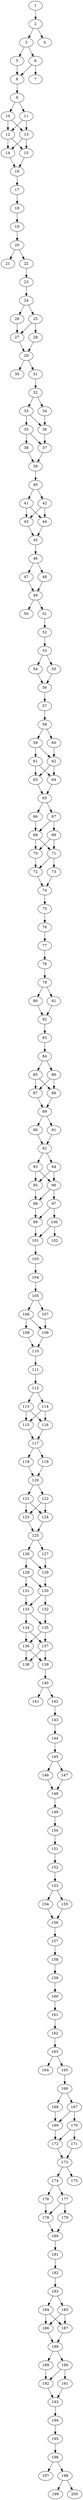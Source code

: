 // DAG automatically generated by daggen at Wed Apr 12 12:22:22 2017
// ./daggen --dot -n 200 --jump=1 --fat=0.2 --regularity=0.2 --density=0.8 
digraph G {
  1 [size="23287022073", alpha="0.15"]
  1 -> 2 [size ="411041792"]
  2 [size="68719476736", alpha="0.03"]
  2 -> 3 [size ="134217728"]
  2 -> 4 [size ="134217728"]
  3 [size="25702078292", alpha="0.02"]
  3 -> 5 [size ="33554432"]
  3 -> 6 [size ="33554432"]
  4 [size="323381418100", alpha="0.09"]
  5 [size="10416735388", alpha="0.19"]
  5 -> 8 [size ="301989888"]
  6 [size="46157396442", alpha="0.19"]
  6 -> 7 [size ="75497472"]
  6 -> 8 [size ="75497472"]
  7 [size="8589934592", alpha="0.03"]
  8 [size="89449755885", alpha="0.17"]
  8 -> 9 [size ="75497472"]
  9 [size="430332331409", alpha="0.18"]
  9 -> 10 [size ="411041792"]
  9 -> 11 [size ="411041792"]
  10 [size="14789613411", alpha="0.13"]
  10 -> 12 [size ="411041792"]
  10 -> 13 [size ="411041792"]
  11 [size="1073741824000", alpha="0.14"]
  11 -> 12 [size ="838860800"]
  11 -> 13 [size ="838860800"]
  12 [size="1746953540", alpha="0.12"]
  12 -> 14 [size ="33554432"]
  12 -> 15 [size ="33554432"]
  13 [size="7808866227", alpha="0.08"]
  13 -> 14 [size ="134217728"]
  13 -> 15 [size ="134217728"]
  14 [size="7117609826", alpha="0.06"]
  14 -> 16 [size ="134217728"]
  15 [size="8094695973", alpha="0.15"]
  15 -> 16 [size ="301989888"]
  16 [size="8589934592", alpha="0.15"]
  16 -> 17 [size ="33554432"]
  17 [size="284901174844", alpha="0.07"]
  17 -> 18 [size ="536870912"]
  18 [size="24174934298", alpha="0.14"]
  18 -> 19 [size ="536870912"]
  19 [size="134217728000", alpha="0.09"]
  19 -> 20 [size ="209715200"]
  20 [size="12069315533", alpha="0.15"]
  20 -> 21 [size ="301989888"]
  20 -> 22 [size ="301989888"]
  21 [size="300394234551", alpha="0.14"]
  22 [size="7282379225", alpha="0.18"]
  22 -> 23 [size ="209715200"]
  23 [size="546113825208", alpha="0.18"]
  23 -> 24 [size ="679477248"]
  24 [size="9994838996", alpha="0.07"]
  24 -> 25 [size ="411041792"]
  24 -> 26 [size ="411041792"]
  25 [size="185557488459", alpha="0.05"]
  25 -> 27 [size ="301989888"]
  25 -> 28 [size ="301989888"]
  26 [size="37526588078", alpha="0.08"]
  26 -> 27 [size ="838860800"]
  27 [size="134217728000", alpha="0.17"]
  27 -> 29 [size ="209715200"]
  28 [size="48837820528", alpha="0.07"]
  28 -> 29 [size ="838860800"]
  29 [size="231928233984", alpha="0.17"]
  29 -> 30 [size ="301989888"]
  29 -> 31 [size ="301989888"]
  30 [size="28991029248", alpha="0.20"]
  31 [size="6471759439", alpha="0.00"]
  31 -> 32 [size ="209715200"]
  32 [size="549755813888", alpha="0.04"]
  32 -> 33 [size ="536870912"]
  32 -> 34 [size ="536870912"]
  33 [size="8023395751", alpha="0.16"]
  33 -> 35 [size ="679477248"]
  33 -> 36 [size ="679477248"]
  34 [size="549755813888", alpha="0.01"]
  34 -> 36 [size ="536870912"]
  35 [size="549755813888", alpha="0.12"]
  35 -> 37 [size ="536870912"]
  35 -> 38 [size ="536870912"]
  36 [size="757601075123", alpha="0.08"]
  36 -> 37 [size ="838860800"]
  37 [size="831238148", alpha="0.07"]
  37 -> 39 [size ="75497472"]
  38 [size="45989473343", alpha="0.10"]
  38 -> 39 [size ="33554432"]
  39 [size="4163997667", alpha="0.02"]
  39 -> 40 [size ="209715200"]
  40 [size="1067978469849", alpha="0.13"]
  40 -> 41 [size ="679477248"]
  40 -> 42 [size ="679477248"]
  41 [size="41319123766", alpha="0.14"]
  41 -> 43 [size ="838860800"]
  41 -> 44 [size ="838860800"]
  42 [size="77604213138", alpha="0.17"]
  42 -> 43 [size ="75497472"]
  42 -> 44 [size ="75497472"]
  43 [size="549755813888", alpha="0.13"]
  43 -> 45 [size ="536870912"]
  44 [size="57330375285", alpha="0.06"]
  44 -> 45 [size ="75497472"]
  45 [size="231928233984", alpha="0.12"]
  45 -> 46 [size ="301989888"]
  46 [size="68719476736", alpha="0.12"]
  46 -> 47 [size ="134217728"]
  46 -> 48 [size ="134217728"]
  47 [size="77180676642", alpha="0.19"]
  47 -> 49 [size ="75497472"]
  48 [size="26010726817", alpha="0.11"]
  48 -> 49 [size ="411041792"]
  49 [size="549755813888", alpha="0.17"]
  49 -> 50 [size ="536870912"]
  49 -> 51 [size ="536870912"]
  50 [size="549755813888", alpha="0.07"]
  51 [size="209471022592", alpha="0.18"]
  51 -> 52 [size ="536870912"]
  52 [size="368293445632", alpha="0.01"]
  52 -> 53 [size ="411041792"]
  53 [size="7240673564", alpha="0.11"]
  53 -> 54 [size ="134217728"]
  53 -> 55 [size ="134217728"]
  54 [size="26809678452", alpha="0.18"]
  54 -> 56 [size ="536870912"]
  55 [size="11973859720", alpha="0.19"]
  55 -> 56 [size ="209715200"]
  56 [size="543807365058", alpha="0.12"]
  56 -> 57 [size ="679477248"]
  57 [size="134217728000", alpha="0.02"]
  57 -> 58 [size ="209715200"]
  58 [size="9344358579", alpha="0.12"]
  58 -> 59 [size ="679477248"]
  58 -> 60 [size ="679477248"]
  59 [size="107174342376", alpha="0.16"]
  59 -> 61 [size ="134217728"]
  59 -> 62 [size ="134217728"]
  60 [size="350000656030", alpha="0.16"]
  60 -> 62 [size ="301989888"]
  61 [size="275746385368", alpha="0.05"]
  61 -> 63 [size ="301989888"]
  61 -> 64 [size ="301989888"]
  62 [size="125667267792", alpha="0.13"]
  62 -> 63 [size ="134217728"]
  62 -> 64 [size ="134217728"]
  63 [size="134217728000", alpha="0.06"]
  63 -> 65 [size ="209715200"]
  64 [size="78830465389", alpha="0.16"]
  64 -> 65 [size ="209715200"]
  65 [size="21329313409", alpha="0.16"]
  65 -> 66 [size ="838860800"]
  65 -> 67 [size ="838860800"]
  66 [size="142433217817", alpha="0.13"]
  66 -> 68 [size ="209715200"]
  67 [size="1004373191328", alpha="0.06"]
  67 -> 68 [size ="679477248"]
  67 -> 69 [size ="679477248"]
  68 [size="7423071920", alpha="0.01"]
  68 -> 70 [size ="301989888"]
  68 -> 71 [size ="301989888"]
  69 [size="630411203858", alpha="0.01"]
  69 -> 70 [size ="679477248"]
  69 -> 71 [size ="679477248"]
  70 [size="1133743861", alpha="0.09"]
  70 -> 72 [size ="33554432"]
  71 [size="7691816800", alpha="0.17"]
  71 -> 72 [size ="301989888"]
  71 -> 73 [size ="301989888"]
  72 [size="9274425570", alpha="0.07"]
  72 -> 74 [size ="209715200"]
  73 [size="1073741824000", alpha="0.07"]
  73 -> 74 [size ="838860800"]
  74 [size="1073741824000", alpha="0.14"]
  74 -> 75 [size ="838860800"]
  75 [size="6971710951", alpha="0.18"]
  75 -> 76 [size ="209715200"]
  76 [size="215520365892", alpha="0.11"]
  76 -> 77 [size ="536870912"]
  77 [size="8928505407", alpha="0.13"]
  77 -> 78 [size ="411041792"]
  78 [size="13475035186", alpha="0.03"]
  78 -> 79 [size ="536870912"]
  79 [size="368293445632", alpha="0.01"]
  79 -> 80 [size ="411041792"]
  79 -> 81 [size ="411041792"]
  80 [size="356445981282", alpha="0.10"]
  80 -> 82 [size ="301989888"]
  81 [size="127366112856", alpha="0.04"]
  81 -> 82 [size ="134217728"]
  82 [size="1930794417", alpha="0.09"]
  82 -> 83 [size ="33554432"]
  83 [size="12672489448", alpha="0.02"]
  83 -> 84 [size ="209715200"]
  84 [size="8589934592", alpha="0.14"]
  84 -> 85 [size ="33554432"]
  84 -> 86 [size ="33554432"]
  85 [size="159975621803", alpha="0.05"]
  85 -> 87 [size ="301989888"]
  85 -> 88 [size ="301989888"]
  86 [size="263560865493", alpha="0.03"]
  86 -> 87 [size ="301989888"]
  86 -> 88 [size ="301989888"]
  87 [size="169571592266", alpha="0.18"]
  87 -> 89 [size ="209715200"]
  88 [size="28991029248", alpha="0.08"]
  88 -> 89 [size ="75497472"]
  89 [size="1794045612", alpha="0.06"]
  89 -> 90 [size ="75497472"]
  89 -> 91 [size ="75497472"]
  90 [size="28991029248", alpha="0.10"]
  90 -> 92 [size ="75497472"]
  91 [size="95387027159", alpha="0.10"]
  91 -> 92 [size ="301989888"]
  92 [size="103329413298", alpha="0.19"]
  92 -> 93 [size ="209715200"]
  92 -> 94 [size ="209715200"]
  93 [size="11767616479", alpha="0.20"]
  93 -> 95 [size ="301989888"]
  93 -> 96 [size ="301989888"]
  94 [size="1428969105", alpha="0.08"]
  94 -> 95 [size ="33554432"]
  94 -> 96 [size ="33554432"]
  95 [size="8589934592", alpha="0.04"]
  95 -> 98 [size ="33554432"]
  96 [size="1073741824000", alpha="0.04"]
  96 -> 97 [size ="838860800"]
  96 -> 98 [size ="838860800"]
  97 [size="14244976097", alpha="0.03"]
  97 -> 99 [size ="33554432"]
  97 -> 100 [size ="33554432"]
  98 [size="549755813888", alpha="0.03"]
  98 -> 99 [size ="536870912"]
  99 [size="71758077072", alpha="0.13"]
  99 -> 101 [size ="134217728"]
  100 [size="231928233984", alpha="0.18"]
  100 -> 101 [size ="301989888"]
  100 -> 102 [size ="301989888"]
  101 [size="134217728000", alpha="0.09"]
  101 -> 103 [size ="209715200"]
  102 [size="53729396914", alpha="0.10"]
  103 [size="3798627248", alpha="0.08"]
  103 -> 104 [size ="209715200"]
  104 [size="1073741824000", alpha="0.18"]
  104 -> 105 [size ="838860800"]
  105 [size="231928233984", alpha="0.04"]
  105 -> 106 [size ="301989888"]
  105 -> 107 [size ="301989888"]
  106 [size="68719476736", alpha="0.10"]
  106 -> 108 [size ="134217728"]
  106 -> 109 [size ="134217728"]
  107 [size="8589934592", alpha="0.09"]
  107 -> 109 [size ="33554432"]
  108 [size="1073741824000", alpha="0.07"]
  108 -> 110 [size ="838860800"]
  109 [size="368293445632", alpha="0.00"]
  109 -> 110 [size ="411041792"]
  110 [size="68719476736", alpha="0.15"]
  110 -> 111 [size ="134217728"]
  111 [size="298029202098", alpha="0.16"]
  111 -> 112 [size ="679477248"]
  112 [size="134217728000", alpha="0.18"]
  112 -> 113 [size ="209715200"]
  112 -> 114 [size ="209715200"]
  113 [size="549755813888", alpha="0.00"]
  113 -> 115 [size ="536870912"]
  113 -> 116 [size ="536870912"]
  114 [size="231928233984", alpha="0.10"]
  114 -> 115 [size ="301989888"]
  114 -> 116 [size ="301989888"]
  115 [size="14643477444", alpha="0.09"]
  115 -> 117 [size ="301989888"]
  116 [size="8713311676", alpha="0.02"]
  116 -> 117 [size ="301989888"]
  117 [size="17985085971", alpha="0.20"]
  117 -> 118 [size ="411041792"]
  117 -> 119 [size ="411041792"]
  118 [size="8530184454", alpha="0.05"]
  118 -> 120 [size ="209715200"]
  119 [size="768489249996", alpha="0.03"]
  119 -> 120 [size ="536870912"]
  120 [size="14516704182", alpha="0.06"]
  120 -> 121 [size ="301989888"]
  120 -> 122 [size ="301989888"]
  121 [size="143607419137", alpha="0.00"]
  121 -> 123 [size ="301989888"]
  121 -> 124 [size ="301989888"]
  122 [size="587472687031", alpha="0.03"]
  122 -> 123 [size ="411041792"]
  122 -> 124 [size ="411041792"]
  123 [size="380855795872", alpha="0.02"]
  123 -> 125 [size ="411041792"]
  124 [size="549157399362", alpha="0.11"]
  124 -> 125 [size ="679477248"]
  125 [size="18018045166", alpha="0.08"]
  125 -> 126 [size ="33554432"]
  125 -> 127 [size ="33554432"]
  126 [size="14815039705", alpha="0.12"]
  126 -> 128 [size ="679477248"]
  126 -> 129 [size ="679477248"]
  127 [size="8589934592", alpha="0.13"]
  127 -> 129 [size ="33554432"]
  128 [size="11910088719", alpha="0.17"]
  128 -> 130 [size ="209715200"]
  128 -> 131 [size ="209715200"]
  129 [size="16569613470", alpha="0.15"]
  129 -> 130 [size ="33554432"]
  130 [size="49154880195", alpha="0.14"]
  130 -> 132 [size ="75497472"]
  130 -> 133 [size ="75497472"]
  131 [size="24483429937", alpha="0.15"]
  131 -> 133 [size ="679477248"]
  132 [size="1073741824000", alpha="0.19"]
  132 -> 135 [size ="838860800"]
  133 [size="170047176120", alpha="0.03"]
  133 -> 134 [size ="134217728"]
  133 -> 135 [size ="134217728"]
  134 [size="2067542878", alpha="0.03"]
  134 -> 136 [size ="33554432"]
  134 -> 137 [size ="33554432"]
  135 [size="15634042699", alpha="0.19"]
  135 -> 136 [size ="411041792"]
  135 -> 137 [size ="411041792"]
  136 [size="134217728000", alpha="0.09"]
  136 -> 138 [size ="209715200"]
  136 -> 139 [size ="209715200"]
  137 [size="1073741824000", alpha="0.02"]
  137 -> 138 [size ="838860800"]
  137 -> 139 [size ="838860800"]
  138 [size="11330311809", alpha="0.17"]
  139 [size="15726665423", alpha="0.10"]
  139 -> 140 [size ="411041792"]
  140 [size="430999561942", alpha="0.15"]
  140 -> 141 [size ="301989888"]
  140 -> 142 [size ="301989888"]
  141 [size="549755813888", alpha="0.14"]
  142 [size="622025959932", alpha="0.07"]
  142 -> 143 [size ="536870912"]
  143 [size="28991029248", alpha="0.12"]
  143 -> 144 [size ="75497472"]
  144 [size="43361522340", alpha="0.06"]
  144 -> 145 [size ="134217728"]
  145 [size="12458606332", alpha="0.15"]
  145 -> 146 [size ="536870912"]
  145 -> 147 [size ="536870912"]
  146 [size="134217728000", alpha="0.19"]
  146 -> 148 [size ="209715200"]
  147 [size="368293445632", alpha="0.03"]
  147 -> 148 [size ="411041792"]
  148 [size="2010564873", alpha="0.15"]
  148 -> 149 [size ="33554432"]
  149 [size="549755813888", alpha="0.09"]
  149 -> 150 [size ="536870912"]
  150 [size="185063273282", alpha="0.14"]
  150 -> 151 [size ="301989888"]
  151 [size="1073741824000", alpha="0.05"]
  151 -> 152 [size ="838860800"]
  152 [size="2074113201", alpha="0.19"]
  152 -> 153 [size ="75497472"]
  153 [size="597253497110", alpha="0.20"]
  153 -> 154 [size ="411041792"]
  153 -> 155 [size ="411041792"]
  154 [size="520288719462", alpha="0.13"]
  154 -> 156 [size ="838860800"]
  155 [size="231928233984", alpha="0.10"]
  155 -> 156 [size ="301989888"]
  156 [size="134217728000", alpha="0.02"]
  156 -> 157 [size ="209715200"]
  157 [size="368293445632", alpha="0.02"]
  157 -> 158 [size ="411041792"]
  158 [size="23533296747", alpha="0.18"]
  158 -> 159 [size ="838860800"]
  159 [size="81558331095", alpha="0.14"]
  159 -> 160 [size ="301989888"]
  160 [size="222280541004", alpha="0.00"]
  160 -> 161 [size ="209715200"]
  161 [size="195713103603", alpha="0.10"]
  161 -> 162 [size ="301989888"]
  162 [size="25450058524", alpha="0.01"]
  162 -> 163 [size ="411041792"]
  163 [size="321472844649", alpha="0.15"]
  163 -> 164 [size ="209715200"]
  163 -> 165 [size ="209715200"]
  164 [size="748796920976", alpha="0.07"]
  165 [size="219708422777", alpha="0.10"]
  165 -> 166 [size ="301989888"]
  166 [size="260358155252", alpha="0.04"]
  166 -> 167 [size ="536870912"]
  166 -> 168 [size ="536870912"]
  167 [size="4728894804", alpha="0.13"]
  167 -> 169 [size ="134217728"]
  167 -> 170 [size ="134217728"]
  168 [size="2835105681", alpha="0.12"]
  168 -> 169 [size ="75497472"]
  169 [size="30398376648", alpha="0.09"]
  169 -> 172 [size ="679477248"]
  170 [size="368293445632", alpha="0.00"]
  170 -> 171 [size ="411041792"]
  170 -> 172 [size ="411041792"]
  171 [size="28991029248", alpha="0.19"]
  171 -> 173 [size ="75497472"]
  172 [size="782757789696", alpha="0.07"]
  172 -> 173 [size ="679477248"]
  173 [size="1031600276084", alpha="0.14"]
  173 -> 174 [size ="838860800"]
  173 -> 175 [size ="838860800"]
  174 [size="373789885312", alpha="0.02"]
  174 -> 176 [size ="679477248"]
  174 -> 177 [size ="679477248"]
  175 [size="28245641722", alpha="0.17"]
  176 [size="68719476736", alpha="0.03"]
  176 -> 178 [size ="134217728"]
  177 [size="27779479483", alpha="0.13"]
  177 -> 178 [size ="33554432"]
  177 -> 179 [size ="33554432"]
  178 [size="180826347624", alpha="0.19"]
  178 -> 180 [size ="536870912"]
  179 [size="28991029248", alpha="0.00"]
  179 -> 180 [size ="75497472"]
  180 [size="8589934592", alpha="0.00"]
  180 -> 181 [size ="33554432"]
  181 [size="14699404378", alpha="0.14"]
  181 -> 182 [size ="679477248"]
  182 [size="12848967529", alpha="0.04"]
  182 -> 183 [size ="301989888"]
  183 [size="208687263919", alpha="0.15"]
  183 -> 184 [size ="209715200"]
  183 -> 185 [size ="209715200"]
  184 [size="1073741824000", alpha="0.01"]
  184 -> 186 [size ="838860800"]
  184 -> 187 [size ="838860800"]
  185 [size="817562582731", alpha="0.15"]
  185 -> 186 [size ="838860800"]
  185 -> 187 [size ="838860800"]
  186 [size="311448828780", alpha="0.15"]
  186 -> 188 [size ="411041792"]
  187 [size="29281363047", alpha="0.18"]
  187 -> 188 [size ="679477248"]
  188 [size="282612130034", alpha="0.13"]
  188 -> 189 [size ="679477248"]
  188 -> 190 [size ="679477248"]
  189 [size="8793312611", alpha="0.17"]
  189 -> 192 [size ="209715200"]
  190 [size="2573491803", alpha="0.13"]
  190 -> 191 [size ="134217728"]
  190 -> 192 [size ="134217728"]
  191 [size="161601270116", alpha="0.15"]
  191 -> 193 [size ="536870912"]
  192 [size="231928233984", alpha="0.10"]
  192 -> 193 [size ="301989888"]
  193 [size="782757789696", alpha="0.08"]
  193 -> 194 [size ="679477248"]
  194 [size="782757789696", alpha="0.14"]
  194 -> 195 [size ="679477248"]
  195 [size="606407853344", alpha="0.08"]
  195 -> 196 [size ="411041792"]
  196 [size="25631866323", alpha="0.08"]
  196 -> 197 [size ="33554432"]
  196 -> 198 [size ="33554432"]
  197 [size="8589934592", alpha="0.06"]
  198 [size="10412897964", alpha="0.08"]
  198 -> 199 [size ="411041792"]
  198 -> 200 [size ="411041792"]
  199 [size="132957747219", alpha="0.18"]
  200 [size="24313089123", alpha="0.08"]
}
